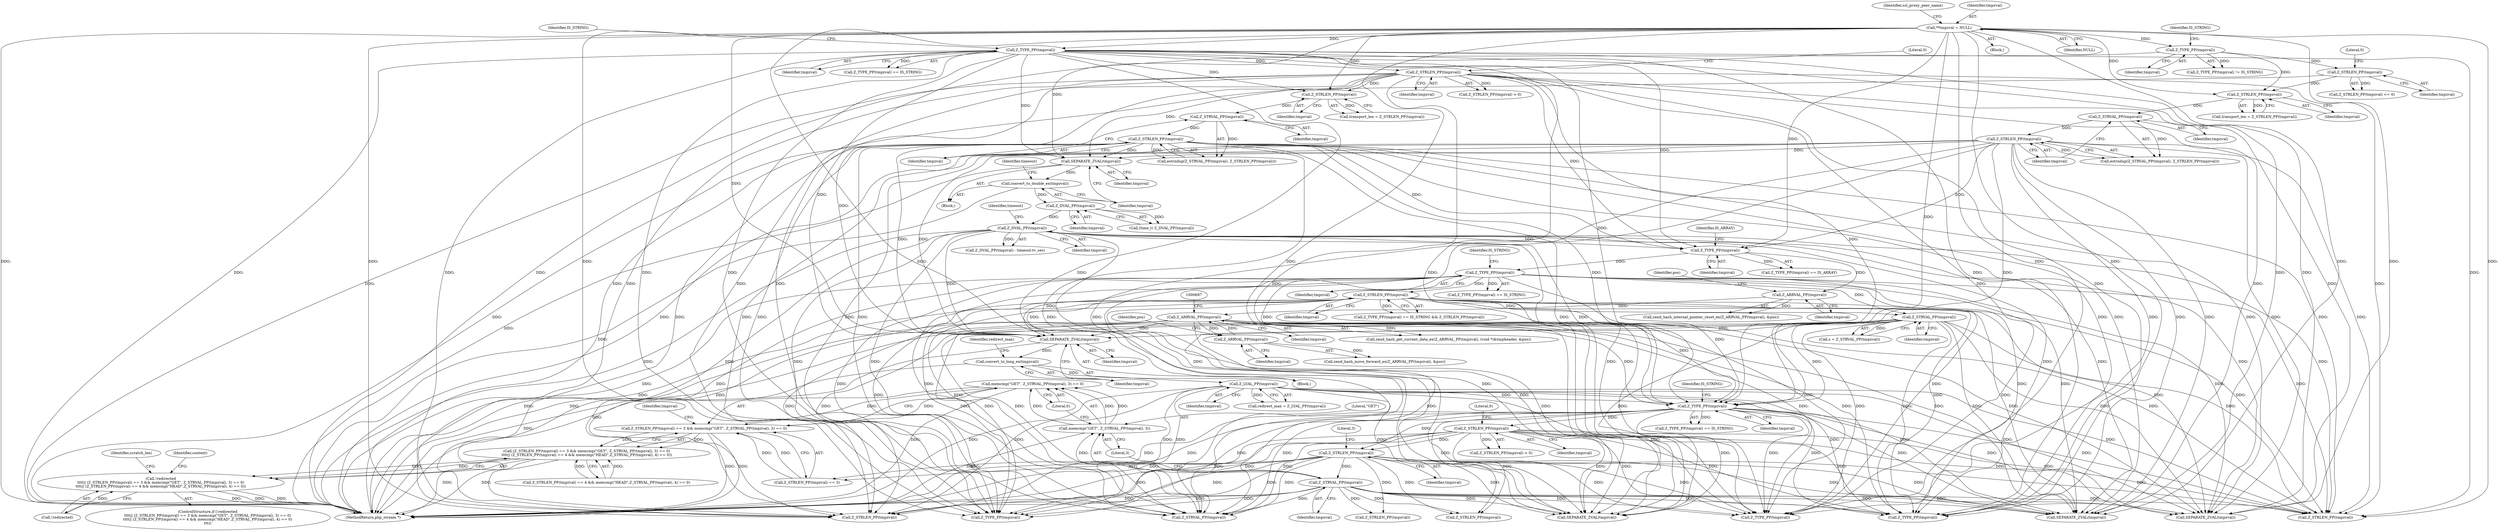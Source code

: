 digraph "0_php-src_523f230c831d7b33353203fa34aee4e92ac12bba@API" {
"1001184" [label="(Call,memcmp(\"GET\", Z_STRVAL_PP(tmpzval), 3) == 0)"];
"1001185" [label="(Call,memcmp(\"GET\", Z_STRVAL_PP(tmpzval), 3))"];
"1001187" [label="(Call,Z_STRVAL_PP(tmpzval))"];
"1001181" [label="(Call,Z_STRLEN_PP(tmpzval))"];
"1001166" [label="(Call,Z_TYPE_PP(tmpzval))"];
"1000459" [label="(Call,Z_TYPE_PP(tmpzval))"];
"1000192" [label="(Call,**tmpzval = NULL)"];
"1000694" [label="(Call,Z_ARRVAL_PP(tmpzval))"];
"1000687" [label="(Call,Z_ARRVAL_PP(tmpzval))"];
"1000676" [label="(Call,Z_TYPE_PP(tmpzval))"];
"1000383" [label="(Call,Z_STRLEN_PP(tmpzval))"];
"1000381" [label="(Call,Z_STRVAL_PP(tmpzval))"];
"1000376" [label="(Call,Z_STRLEN_PP(tmpzval))"];
"1000348" [label="(Call,Z_TYPE_PP(tmpzval))"];
"1000352" [label="(Call,Z_STRLEN_PP(tmpzval))"];
"1000479" [label="(Call,Z_STRLEN_PP(tmpzval))"];
"1000477" [label="(Call,Z_STRVAL_PP(tmpzval))"];
"1000472" [label="(Call,Z_STRLEN_PP(tmpzval))"];
"1000463" [label="(Call,Z_STRLEN_PP(tmpzval))"];
"1000536" [label="(Call,Z_DVAL_PP(tmpzval))"];
"1000526" [label="(Call,Z_DVAL_PP(tmpzval))"];
"1000518" [label="(Call,convert_to_double_ex(tmpzval))"];
"1000516" [label="(Call,SEPARATE_ZVAL(tmpzval))"];
"1000703" [label="(Call,Z_ARRVAL_PP(tmpzval))"];
"1000864" [label="(Call,Z_TYPE_PP(tmpzval))"];
"1001149" [label="(Call,Z_LVAL_PP(tmpzval))"];
"1001145" [label="(Call,convert_to_long_ex(tmpzval))"];
"1001143" [label="(Call,SEPARATE_ZVAL(tmpzval))"];
"1000872" [label="(Call,Z_STRVAL_PP(tmpzval))"];
"1000867" [label="(Call,Z_STRLEN_PP(tmpzval))"];
"1001170" [label="(Call,Z_STRLEN_PP(tmpzval))"];
"1001179" [label="(Call,Z_STRLEN_PP(tmpzval) == 3 && memcmp(\"GET\", Z_STRVAL_PP(tmpzval), 3) == 0)"];
"1001178" [label="(Call,(Z_STRLEN_PP(tmpzval) == 3 && memcmp(\"GET\", Z_STRVAL_PP(tmpzval), 3) == 0)\n\t\t\t\t|| (Z_STRLEN_PP(tmpzval) == 4 && memcmp(\"HEAD\",Z_STRVAL_PP(tmpzval), 4) == 0))"];
"1001175" [label="(Call,!redirected\n\t\t\t\t|| (Z_STRLEN_PP(tmpzval) == 3 && memcmp(\"GET\", Z_STRVAL_PP(tmpzval), 3) == 0)\n\t\t\t\t|| (Z_STRLEN_PP(tmpzval) == 4 && memcmp(\"HEAD\",Z_STRVAL_PP(tmpzval), 4) == 0))"];
"1000349" [label="(Identifier,tmpzval)"];
"1000464" [label="(Identifier,tmpzval)"];
"1000462" [label="(Call,Z_STRLEN_PP(tmpzval) > 0)"];
"1000862" [label="(Call,Z_TYPE_PP(tmpzval) == IS_STRING && Z_STRLEN_PP(tmpzval))"];
"1000866" [label="(Identifier,IS_STRING)"];
"1000522" [label="(Identifier,timeout)"];
"1000381" [label="(Call,Z_STRVAL_PP(tmpzval))"];
"1001144" [label="(Identifier,tmpzval)"];
"1000380" [label="(Call,estrndup(Z_STRVAL_PP(tmpzval), Z_STRLEN_PP(tmpzval)))"];
"1000695" [label="(Identifier,tmpzval)"];
"1000688" [label="(Identifier,tmpzval)"];
"1000479" [label="(Call,Z_STRLEN_PP(tmpzval))"];
"1001231" [label="(Identifier,context)"];
"1001211" [label="(Call,Z_STRLEN_PP(tmpzval))"];
"1000460" [label="(Identifier,tmpzval)"];
"1001171" [label="(Identifier,tmpzval)"];
"1002845" [label="(Call,SEPARATE_ZVAL(tmpzval))"];
"1000461" [label="(Identifier,IS_STRING)"];
"1000678" [label="(Identifier,IS_ARRAY)"];
"1000690" [label="(Identifier,pos)"];
"1000470" [label="(Call,transport_len = Z_STRLEN_PP(tmpzval))"];
"1000867" [label="(Call,Z_STRLEN_PP(tmpzval))"];
"1001175" [label="(Call,!redirected\n\t\t\t\t|| (Z_STRLEN_PP(tmpzval) == 3 && memcmp(\"GET\", Z_STRVAL_PP(tmpzval), 3) == 0)\n\t\t\t\t|| (Z_STRLEN_PP(tmpzval) == 4 && memcmp(\"HEAD\",Z_STRVAL_PP(tmpzval), 4) == 0))"];
"1000537" [label="(Identifier,tmpzval)"];
"1000463" [label="(Call,Z_STRLEN_PP(tmpzval))"];
"1002264" [label="(Call,Z_TYPE_PP(tmpzval))"];
"1000873" [label="(Identifier,tmpzval)"];
"1000675" [label="(Call,Z_TYPE_PP(tmpzval) == IS_ARRAY)"];
"1000352" [label="(Call,Z_STRLEN_PP(tmpzval))"];
"1002337" [label="(Call,Z_STRLEN_PP(tmpzval))"];
"1001170" [label="(Call,Z_STRLEN_PP(tmpzval))"];
"1000473" [label="(Identifier,tmpzval)"];
"1001179" [label="(Call,Z_STRLEN_PP(tmpzval) == 3 && memcmp(\"GET\", Z_STRVAL_PP(tmpzval), 3) == 0)"];
"1001142" [label="(Block,)"];
"1001166" [label="(Call,Z_TYPE_PP(tmpzval))"];
"1000458" [label="(Call,Z_TYPE_PP(tmpzval) == IS_STRING)"];
"1000527" [label="(Identifier,tmpzval)"];
"1002278" [label="(Call,Z_STRLEN_PP(tmpzval))"];
"1000161" [label="(Block,)"];
"1001168" [label="(Identifier,IS_STRING)"];
"1000477" [label="(Call,Z_STRVAL_PP(tmpzval))"];
"1001241" [label="(Call,SEPARATE_ZVAL(tmpzval))"];
"1001186" [label="(Literal,\"GET\")"];
"1001181" [label="(Call,Z_STRLEN_PP(tmpzval))"];
"1000872" [label="(Call,Z_STRVAL_PP(tmpzval))"];
"1001172" [label="(Literal,0)"];
"1001174" [label="(ControlStructure,if (!redirected\n\t\t\t\t|| (Z_STRLEN_PP(tmpzval) == 3 && memcmp(\"GET\", Z_STRVAL_PP(tmpzval), 3) == 0)\n\t\t\t\t|| (Z_STRLEN_PP(tmpzval) == 4 && memcmp(\"HEAD\",Z_STRVAL_PP(tmpzval), 4) == 0)\n\t\t\t))"];
"1000863" [label="(Call,Z_TYPE_PP(tmpzval) == IS_STRING)"];
"1000383" [label="(Call,Z_STRLEN_PP(tmpzval))"];
"1000702" [label="(Call,zend_hash_move_forward_ex(Z_ARRVAL_PP(tmpzval), &pos))"];
"1000192" [label="(Call,**tmpzval = NULL)"];
"1000703" [label="(Call,Z_ARRVAL_PP(tmpzval))"];
"1000351" [label="(Call,Z_STRLEN_PP(tmpzval) <= 0)"];
"1001185" [label="(Call,memcmp(\"GET\", Z_STRVAL_PP(tmpzval), 3))"];
"1001187" [label="(Call,Z_STRVAL_PP(tmpzval))"];
"1002743" [label="(Call,SEPARATE_ZVAL(tmpzval))"];
"1000677" [label="(Identifier,tmpzval)"];
"1000348" [label="(Call,Z_TYPE_PP(tmpzval))"];
"1000870" [label="(Call,s = Z_STRVAL_PP(tmpzval))"];
"1001165" [label="(Call,Z_TYPE_PP(tmpzval) == IS_STRING)"];
"1001191" [label="(Call,Z_STRLEN_PP(tmpzval) == 4 && memcmp(\"HEAD\",Z_STRVAL_PP(tmpzval), 4) == 0)"];
"1001399" [label="(Call,Z_TYPE_PP(tmpzval))"];
"1001147" [label="(Call,redirect_max = Z_LVAL_PP(tmpzval))"];
"1001193" [label="(Call,Z_STRLEN_PP(tmpzval))"];
"1001184" [label="(Call,memcmp(\"GET\", Z_STRVAL_PP(tmpzval), 3) == 0)"];
"1001189" [label="(Literal,3)"];
"1000517" [label="(Identifier,tmpzval)"];
"1001167" [label="(Identifier,tmpzval)"];
"1001194" [label="(Identifier,tmpzval)"];
"1000535" [label="(Call,Z_DVAL_PP(tmpzval) - timeout.tv_sec)"];
"1001150" [label="(Identifier,tmpzval)"];
"1001146" [label="(Identifier,tmpzval)"];
"1000480" [label="(Identifier,tmpzval)"];
"1000536" [label="(Call,Z_DVAL_PP(tmpzval))"];
"1000465" [label="(Literal,0)"];
"1002317" [label="(Call,Z_TYPE_PP(tmpzval))"];
"1000354" [label="(Literal,0)"];
"1000376" [label="(Call,Z_STRLEN_PP(tmpzval))"];
"1001183" [label="(Literal,3)"];
"1001178" [label="(Call,(Z_STRLEN_PP(tmpzval) == 3 && memcmp(\"GET\", Z_STRVAL_PP(tmpzval), 3) == 0)\n\t\t\t\t|| (Z_STRLEN_PP(tmpzval) == 4 && memcmp(\"HEAD\",Z_STRVAL_PP(tmpzval), 4) == 0))"];
"1000539" [label="(Identifier,timeout)"];
"1000706" [label="(Identifier,pos)"];
"1001205" [label="(Identifier,scratch_len)"];
"1000476" [label="(Call,estrndup(Z_STRVAL_PP(tmpzval), Z_STRLEN_PP(tmpzval)))"];
"1000864" [label="(Call,Z_TYPE_PP(tmpzval))"];
"1000347" [label="(Call,Z_TYPE_PP(tmpzval) != IS_STRING)"];
"1001176" [label="(Call,!redirected)"];
"1000704" [label="(Identifier,tmpzval)"];
"1000516" [label="(Call,SEPARATE_ZVAL(tmpzval))"];
"1000524" [label="(Call,(time_t) Z_DVAL_PP(tmpzval))"];
"1001148" [label="(Identifier,redirect_max)"];
"1000686" [label="(Call,zend_hash_internal_pointer_reset_ex(Z_ARRVAL_PP(tmpzval), &pos))"];
"1000865" [label="(Identifier,tmpzval)"];
"1000384" [label="(Identifier,tmpzval)"];
"1000515" [label="(Block,)"];
"1000519" [label="(Identifier,tmpzval)"];
"1000197" [label="(Identifier,ssl_proxy_peer_name)"];
"1000382" [label="(Identifier,tmpzval)"];
"1001180" [label="(Call,Z_STRLEN_PP(tmpzval) == 3)"];
"1000374" [label="(Call,transport_len = Z_STRLEN_PP(tmpzval))"];
"1000526" [label="(Call,Z_DVAL_PP(tmpzval))"];
"1000693" [label="(Call,zend_hash_get_current_data_ex(Z_ARRVAL_PP(tmpzval), (void *)&tmpheader, &pos))"];
"1000194" [label="(Identifier,NULL)"];
"1001190" [label="(Literal,0)"];
"1000478" [label="(Identifier,tmpzval)"];
"1000868" [label="(Identifier,tmpzval)"];
"1000518" [label="(Call,convert_to_double_ex(tmpzval))"];
"1000694" [label="(Call,Z_ARRVAL_PP(tmpzval))"];
"1003233" [label="(MethodReturn,php_stream *)"];
"1001169" [label="(Call,Z_STRLEN_PP(tmpzval) > 0)"];
"1000353" [label="(Identifier,tmpzval)"];
"1001145" [label="(Call,convert_to_long_ex(tmpzval))"];
"1000472" [label="(Call,Z_STRLEN_PP(tmpzval))"];
"1001182" [label="(Identifier,tmpzval)"];
"1000377" [label="(Identifier,tmpzval)"];
"1000676" [label="(Call,Z_TYPE_PP(tmpzval))"];
"1000350" [label="(Identifier,IS_STRING)"];
"1001143" [label="(Call,SEPARATE_ZVAL(tmpzval))"];
"1001188" [label="(Identifier,tmpzval)"];
"1000459" [label="(Call,Z_TYPE_PP(tmpzval))"];
"1001149" [label="(Call,Z_LVAL_PP(tmpzval))"];
"1000193" [label="(Identifier,tmpzval)"];
"1000687" [label="(Call,Z_ARRVAL_PP(tmpzval))"];
"1002365" [label="(Call,Z_STRVAL_PP(tmpzval))"];
"1001184" -> "1001179"  [label="AST: "];
"1001184" -> "1001190"  [label="CFG: "];
"1001185" -> "1001184"  [label="AST: "];
"1001190" -> "1001184"  [label="AST: "];
"1001179" -> "1001184"  [label="CFG: "];
"1001184" -> "1003233"  [label="DDG: "];
"1001184" -> "1001179"  [label="DDG: "];
"1001184" -> "1001179"  [label="DDG: "];
"1001185" -> "1001184"  [label="DDG: "];
"1001185" -> "1001184"  [label="DDG: "];
"1001185" -> "1001184"  [label="DDG: "];
"1001185" -> "1001189"  [label="CFG: "];
"1001186" -> "1001185"  [label="AST: "];
"1001187" -> "1001185"  [label="AST: "];
"1001189" -> "1001185"  [label="AST: "];
"1001190" -> "1001185"  [label="CFG: "];
"1001185" -> "1003233"  [label="DDG: "];
"1001187" -> "1001185"  [label="DDG: "];
"1001187" -> "1001188"  [label="CFG: "];
"1001188" -> "1001187"  [label="AST: "];
"1001189" -> "1001187"  [label="CFG: "];
"1001187" -> "1003233"  [label="DDG: "];
"1001181" -> "1001187"  [label="DDG: "];
"1001187" -> "1001193"  [label="DDG: "];
"1001187" -> "1001211"  [label="DDG: "];
"1001187" -> "1001241"  [label="DDG: "];
"1001187" -> "1001399"  [label="DDG: "];
"1001187" -> "1002264"  [label="DDG: "];
"1001187" -> "1002278"  [label="DDG: "];
"1001187" -> "1002317"  [label="DDG: "];
"1001187" -> "1002337"  [label="DDG: "];
"1001187" -> "1002365"  [label="DDG: "];
"1001187" -> "1002743"  [label="DDG: "];
"1001187" -> "1002845"  [label="DDG: "];
"1001181" -> "1001180"  [label="AST: "];
"1001181" -> "1001182"  [label="CFG: "];
"1001182" -> "1001181"  [label="AST: "];
"1001183" -> "1001181"  [label="CFG: "];
"1001181" -> "1003233"  [label="DDG: "];
"1001181" -> "1001180"  [label="DDG: "];
"1001166" -> "1001181"  [label="DDG: "];
"1001170" -> "1001181"  [label="DDG: "];
"1001181" -> "1001193"  [label="DDG: "];
"1001181" -> "1001211"  [label="DDG: "];
"1001181" -> "1001241"  [label="DDG: "];
"1001181" -> "1001399"  [label="DDG: "];
"1001181" -> "1002264"  [label="DDG: "];
"1001181" -> "1002278"  [label="DDG: "];
"1001181" -> "1002317"  [label="DDG: "];
"1001181" -> "1002337"  [label="DDG: "];
"1001181" -> "1002365"  [label="DDG: "];
"1001181" -> "1002743"  [label="DDG: "];
"1001181" -> "1002845"  [label="DDG: "];
"1001166" -> "1001165"  [label="AST: "];
"1001166" -> "1001167"  [label="CFG: "];
"1001167" -> "1001166"  [label="AST: "];
"1001168" -> "1001166"  [label="CFG: "];
"1001166" -> "1003233"  [label="DDG: "];
"1001166" -> "1001165"  [label="DDG: "];
"1000459" -> "1001166"  [label="DDG: "];
"1000694" -> "1001166"  [label="DDG: "];
"1000864" -> "1001166"  [label="DDG: "];
"1000383" -> "1001166"  [label="DDG: "];
"1001149" -> "1001166"  [label="DDG: "];
"1000872" -> "1001166"  [label="DDG: "];
"1000479" -> "1001166"  [label="DDG: "];
"1000463" -> "1001166"  [label="DDG: "];
"1000536" -> "1001166"  [label="DDG: "];
"1000192" -> "1001166"  [label="DDG: "];
"1000867" -> "1001166"  [label="DDG: "];
"1001166" -> "1001170"  [label="DDG: "];
"1001166" -> "1001211"  [label="DDG: "];
"1001166" -> "1001241"  [label="DDG: "];
"1001166" -> "1001399"  [label="DDG: "];
"1001166" -> "1002264"  [label="DDG: "];
"1001166" -> "1002278"  [label="DDG: "];
"1001166" -> "1002317"  [label="DDG: "];
"1001166" -> "1002337"  [label="DDG: "];
"1001166" -> "1002365"  [label="DDG: "];
"1001166" -> "1002743"  [label="DDG: "];
"1001166" -> "1002845"  [label="DDG: "];
"1000459" -> "1000458"  [label="AST: "];
"1000459" -> "1000460"  [label="CFG: "];
"1000460" -> "1000459"  [label="AST: "];
"1000461" -> "1000459"  [label="CFG: "];
"1000459" -> "1003233"  [label="DDG: "];
"1000459" -> "1000458"  [label="DDG: "];
"1000192" -> "1000459"  [label="DDG: "];
"1000459" -> "1000463"  [label="DDG: "];
"1000459" -> "1000472"  [label="DDG: "];
"1000459" -> "1000516"  [label="DDG: "];
"1000459" -> "1000676"  [label="DDG: "];
"1000459" -> "1001143"  [label="DDG: "];
"1000459" -> "1001241"  [label="DDG: "];
"1000459" -> "1001399"  [label="DDG: "];
"1000459" -> "1002264"  [label="DDG: "];
"1000459" -> "1002278"  [label="DDG: "];
"1000459" -> "1002317"  [label="DDG: "];
"1000459" -> "1002337"  [label="DDG: "];
"1000459" -> "1002365"  [label="DDG: "];
"1000459" -> "1002743"  [label="DDG: "];
"1000459" -> "1002845"  [label="DDG: "];
"1000192" -> "1000161"  [label="AST: "];
"1000192" -> "1000194"  [label="CFG: "];
"1000193" -> "1000192"  [label="AST: "];
"1000194" -> "1000192"  [label="AST: "];
"1000197" -> "1000192"  [label="CFG: "];
"1000192" -> "1003233"  [label="DDG: "];
"1000192" -> "1000348"  [label="DDG: "];
"1000192" -> "1000376"  [label="DDG: "];
"1000192" -> "1000472"  [label="DDG: "];
"1000192" -> "1000516"  [label="DDG: "];
"1000192" -> "1000676"  [label="DDG: "];
"1000192" -> "1001143"  [label="DDG: "];
"1000192" -> "1001241"  [label="DDG: "];
"1000192" -> "1001399"  [label="DDG: "];
"1000192" -> "1002264"  [label="DDG: "];
"1000192" -> "1002278"  [label="DDG: "];
"1000192" -> "1002317"  [label="DDG: "];
"1000192" -> "1002337"  [label="DDG: "];
"1000192" -> "1002365"  [label="DDG: "];
"1000192" -> "1002743"  [label="DDG: "];
"1000192" -> "1002845"  [label="DDG: "];
"1000694" -> "1000693"  [label="AST: "];
"1000694" -> "1000695"  [label="CFG: "];
"1000695" -> "1000694"  [label="AST: "];
"1000697" -> "1000694"  [label="CFG: "];
"1000694" -> "1003233"  [label="DDG: "];
"1000694" -> "1000693"  [label="DDG: "];
"1000687" -> "1000694"  [label="DDG: "];
"1000703" -> "1000694"  [label="DDG: "];
"1000694" -> "1000703"  [label="DDG: "];
"1000694" -> "1001143"  [label="DDG: "];
"1000694" -> "1001241"  [label="DDG: "];
"1000694" -> "1001399"  [label="DDG: "];
"1000694" -> "1002264"  [label="DDG: "];
"1000694" -> "1002278"  [label="DDG: "];
"1000694" -> "1002317"  [label="DDG: "];
"1000694" -> "1002337"  [label="DDG: "];
"1000694" -> "1002365"  [label="DDG: "];
"1000694" -> "1002743"  [label="DDG: "];
"1000694" -> "1002845"  [label="DDG: "];
"1000687" -> "1000686"  [label="AST: "];
"1000687" -> "1000688"  [label="CFG: "];
"1000688" -> "1000687"  [label="AST: "];
"1000690" -> "1000687"  [label="CFG: "];
"1000687" -> "1000686"  [label="DDG: "];
"1000676" -> "1000687"  [label="DDG: "];
"1000676" -> "1000675"  [label="AST: "];
"1000676" -> "1000677"  [label="CFG: "];
"1000677" -> "1000676"  [label="AST: "];
"1000678" -> "1000676"  [label="CFG: "];
"1000676" -> "1000675"  [label="DDG: "];
"1000383" -> "1000676"  [label="DDG: "];
"1000479" -> "1000676"  [label="DDG: "];
"1000463" -> "1000676"  [label="DDG: "];
"1000536" -> "1000676"  [label="DDG: "];
"1000676" -> "1000864"  [label="DDG: "];
"1000383" -> "1000380"  [label="AST: "];
"1000383" -> "1000384"  [label="CFG: "];
"1000384" -> "1000383"  [label="AST: "];
"1000380" -> "1000383"  [label="CFG: "];
"1000383" -> "1003233"  [label="DDG: "];
"1000383" -> "1000380"  [label="DDG: "];
"1000381" -> "1000383"  [label="DDG: "];
"1000383" -> "1000516"  [label="DDG: "];
"1000383" -> "1001143"  [label="DDG: "];
"1000383" -> "1001241"  [label="DDG: "];
"1000383" -> "1001399"  [label="DDG: "];
"1000383" -> "1002264"  [label="DDG: "];
"1000383" -> "1002278"  [label="DDG: "];
"1000383" -> "1002317"  [label="DDG: "];
"1000383" -> "1002337"  [label="DDG: "];
"1000383" -> "1002365"  [label="DDG: "];
"1000383" -> "1002743"  [label="DDG: "];
"1000383" -> "1002845"  [label="DDG: "];
"1000381" -> "1000380"  [label="AST: "];
"1000381" -> "1000382"  [label="CFG: "];
"1000382" -> "1000381"  [label="AST: "];
"1000384" -> "1000381"  [label="CFG: "];
"1000381" -> "1000380"  [label="DDG: "];
"1000376" -> "1000381"  [label="DDG: "];
"1000376" -> "1000374"  [label="AST: "];
"1000376" -> "1000377"  [label="CFG: "];
"1000377" -> "1000376"  [label="AST: "];
"1000374" -> "1000376"  [label="CFG: "];
"1000376" -> "1000374"  [label="DDG: "];
"1000348" -> "1000376"  [label="DDG: "];
"1000352" -> "1000376"  [label="DDG: "];
"1000348" -> "1000347"  [label="AST: "];
"1000348" -> "1000349"  [label="CFG: "];
"1000349" -> "1000348"  [label="AST: "];
"1000350" -> "1000348"  [label="CFG: "];
"1000348" -> "1003233"  [label="DDG: "];
"1000348" -> "1000347"  [label="DDG: "];
"1000348" -> "1000352"  [label="DDG: "];
"1000352" -> "1000351"  [label="AST: "];
"1000352" -> "1000353"  [label="CFG: "];
"1000353" -> "1000352"  [label="AST: "];
"1000354" -> "1000352"  [label="CFG: "];
"1000352" -> "1003233"  [label="DDG: "];
"1000352" -> "1000351"  [label="DDG: "];
"1000479" -> "1000476"  [label="AST: "];
"1000479" -> "1000480"  [label="CFG: "];
"1000480" -> "1000479"  [label="AST: "];
"1000476" -> "1000479"  [label="CFG: "];
"1000479" -> "1003233"  [label="DDG: "];
"1000479" -> "1000476"  [label="DDG: "];
"1000477" -> "1000479"  [label="DDG: "];
"1000479" -> "1000516"  [label="DDG: "];
"1000479" -> "1001143"  [label="DDG: "];
"1000479" -> "1001241"  [label="DDG: "];
"1000479" -> "1001399"  [label="DDG: "];
"1000479" -> "1002264"  [label="DDG: "];
"1000479" -> "1002278"  [label="DDG: "];
"1000479" -> "1002317"  [label="DDG: "];
"1000479" -> "1002337"  [label="DDG: "];
"1000479" -> "1002365"  [label="DDG: "];
"1000479" -> "1002743"  [label="DDG: "];
"1000479" -> "1002845"  [label="DDG: "];
"1000477" -> "1000476"  [label="AST: "];
"1000477" -> "1000478"  [label="CFG: "];
"1000478" -> "1000477"  [label="AST: "];
"1000480" -> "1000477"  [label="CFG: "];
"1000477" -> "1000476"  [label="DDG: "];
"1000472" -> "1000477"  [label="DDG: "];
"1000472" -> "1000470"  [label="AST: "];
"1000472" -> "1000473"  [label="CFG: "];
"1000473" -> "1000472"  [label="AST: "];
"1000470" -> "1000472"  [label="CFG: "];
"1000472" -> "1000470"  [label="DDG: "];
"1000463" -> "1000472"  [label="DDG: "];
"1000463" -> "1000462"  [label="AST: "];
"1000463" -> "1000464"  [label="CFG: "];
"1000464" -> "1000463"  [label="AST: "];
"1000465" -> "1000463"  [label="CFG: "];
"1000463" -> "1003233"  [label="DDG: "];
"1000463" -> "1000462"  [label="DDG: "];
"1000463" -> "1000516"  [label="DDG: "];
"1000463" -> "1001143"  [label="DDG: "];
"1000463" -> "1001241"  [label="DDG: "];
"1000463" -> "1001399"  [label="DDG: "];
"1000463" -> "1002264"  [label="DDG: "];
"1000463" -> "1002278"  [label="DDG: "];
"1000463" -> "1002317"  [label="DDG: "];
"1000463" -> "1002337"  [label="DDG: "];
"1000463" -> "1002365"  [label="DDG: "];
"1000463" -> "1002743"  [label="DDG: "];
"1000463" -> "1002845"  [label="DDG: "];
"1000536" -> "1000535"  [label="AST: "];
"1000536" -> "1000537"  [label="CFG: "];
"1000537" -> "1000536"  [label="AST: "];
"1000539" -> "1000536"  [label="CFG: "];
"1000536" -> "1003233"  [label="DDG: "];
"1000536" -> "1000535"  [label="DDG: "];
"1000526" -> "1000536"  [label="DDG: "];
"1000536" -> "1001143"  [label="DDG: "];
"1000536" -> "1001241"  [label="DDG: "];
"1000536" -> "1001399"  [label="DDG: "];
"1000536" -> "1002264"  [label="DDG: "];
"1000536" -> "1002278"  [label="DDG: "];
"1000536" -> "1002317"  [label="DDG: "];
"1000536" -> "1002337"  [label="DDG: "];
"1000536" -> "1002365"  [label="DDG: "];
"1000536" -> "1002743"  [label="DDG: "];
"1000536" -> "1002845"  [label="DDG: "];
"1000526" -> "1000524"  [label="AST: "];
"1000526" -> "1000527"  [label="CFG: "];
"1000527" -> "1000526"  [label="AST: "];
"1000524" -> "1000526"  [label="CFG: "];
"1000526" -> "1000524"  [label="DDG: "];
"1000518" -> "1000526"  [label="DDG: "];
"1000518" -> "1000515"  [label="AST: "];
"1000518" -> "1000519"  [label="CFG: "];
"1000519" -> "1000518"  [label="AST: "];
"1000522" -> "1000518"  [label="CFG: "];
"1000518" -> "1003233"  [label="DDG: "];
"1000516" -> "1000518"  [label="DDG: "];
"1000516" -> "1000515"  [label="AST: "];
"1000516" -> "1000517"  [label="CFG: "];
"1000517" -> "1000516"  [label="AST: "];
"1000519" -> "1000516"  [label="CFG: "];
"1000516" -> "1003233"  [label="DDG: "];
"1000703" -> "1000702"  [label="AST: "];
"1000703" -> "1000704"  [label="CFG: "];
"1000704" -> "1000703"  [label="AST: "];
"1000706" -> "1000703"  [label="CFG: "];
"1000703" -> "1000702"  [label="DDG: "];
"1000864" -> "1000863"  [label="AST: "];
"1000864" -> "1000865"  [label="CFG: "];
"1000865" -> "1000864"  [label="AST: "];
"1000866" -> "1000864"  [label="CFG: "];
"1000864" -> "1003233"  [label="DDG: "];
"1000864" -> "1000863"  [label="DDG: "];
"1000864" -> "1000867"  [label="DDG: "];
"1000864" -> "1000872"  [label="DDG: "];
"1000864" -> "1001143"  [label="DDG: "];
"1000864" -> "1001241"  [label="DDG: "];
"1000864" -> "1001399"  [label="DDG: "];
"1000864" -> "1002264"  [label="DDG: "];
"1000864" -> "1002278"  [label="DDG: "];
"1000864" -> "1002317"  [label="DDG: "];
"1000864" -> "1002337"  [label="DDG: "];
"1000864" -> "1002365"  [label="DDG: "];
"1000864" -> "1002743"  [label="DDG: "];
"1000864" -> "1002845"  [label="DDG: "];
"1001149" -> "1001147"  [label="AST: "];
"1001149" -> "1001150"  [label="CFG: "];
"1001150" -> "1001149"  [label="AST: "];
"1001147" -> "1001149"  [label="CFG: "];
"1001149" -> "1003233"  [label="DDG: "];
"1001149" -> "1001147"  [label="DDG: "];
"1001145" -> "1001149"  [label="DDG: "];
"1001149" -> "1001241"  [label="DDG: "];
"1001149" -> "1001399"  [label="DDG: "];
"1001149" -> "1002264"  [label="DDG: "];
"1001149" -> "1002278"  [label="DDG: "];
"1001149" -> "1002317"  [label="DDG: "];
"1001149" -> "1002337"  [label="DDG: "];
"1001149" -> "1002365"  [label="DDG: "];
"1001149" -> "1002743"  [label="DDG: "];
"1001149" -> "1002845"  [label="DDG: "];
"1001145" -> "1001142"  [label="AST: "];
"1001145" -> "1001146"  [label="CFG: "];
"1001146" -> "1001145"  [label="AST: "];
"1001148" -> "1001145"  [label="CFG: "];
"1001145" -> "1003233"  [label="DDG: "];
"1001143" -> "1001145"  [label="DDG: "];
"1001143" -> "1001142"  [label="AST: "];
"1001143" -> "1001144"  [label="CFG: "];
"1001144" -> "1001143"  [label="AST: "];
"1001146" -> "1001143"  [label="CFG: "];
"1001143" -> "1003233"  [label="DDG: "];
"1000872" -> "1001143"  [label="DDG: "];
"1000867" -> "1001143"  [label="DDG: "];
"1000872" -> "1000870"  [label="AST: "];
"1000872" -> "1000873"  [label="CFG: "];
"1000873" -> "1000872"  [label="AST: "];
"1000870" -> "1000872"  [label="CFG: "];
"1000872" -> "1003233"  [label="DDG: "];
"1000872" -> "1000870"  [label="DDG: "];
"1000867" -> "1000872"  [label="DDG: "];
"1000872" -> "1001241"  [label="DDG: "];
"1000872" -> "1001399"  [label="DDG: "];
"1000872" -> "1002264"  [label="DDG: "];
"1000872" -> "1002278"  [label="DDG: "];
"1000872" -> "1002317"  [label="DDG: "];
"1000872" -> "1002337"  [label="DDG: "];
"1000872" -> "1002365"  [label="DDG: "];
"1000872" -> "1002743"  [label="DDG: "];
"1000872" -> "1002845"  [label="DDG: "];
"1000867" -> "1000862"  [label="AST: "];
"1000867" -> "1000868"  [label="CFG: "];
"1000868" -> "1000867"  [label="AST: "];
"1000862" -> "1000867"  [label="CFG: "];
"1000867" -> "1003233"  [label="DDG: "];
"1000867" -> "1000862"  [label="DDG: "];
"1000867" -> "1001241"  [label="DDG: "];
"1000867" -> "1001399"  [label="DDG: "];
"1000867" -> "1002264"  [label="DDG: "];
"1000867" -> "1002278"  [label="DDG: "];
"1000867" -> "1002317"  [label="DDG: "];
"1000867" -> "1002337"  [label="DDG: "];
"1000867" -> "1002365"  [label="DDG: "];
"1000867" -> "1002743"  [label="DDG: "];
"1000867" -> "1002845"  [label="DDG: "];
"1001170" -> "1001169"  [label="AST: "];
"1001170" -> "1001171"  [label="CFG: "];
"1001171" -> "1001170"  [label="AST: "];
"1001172" -> "1001170"  [label="CFG: "];
"1001170" -> "1003233"  [label="DDG: "];
"1001170" -> "1001169"  [label="DDG: "];
"1001170" -> "1001211"  [label="DDG: "];
"1001170" -> "1001241"  [label="DDG: "];
"1001170" -> "1001399"  [label="DDG: "];
"1001170" -> "1002264"  [label="DDG: "];
"1001170" -> "1002278"  [label="DDG: "];
"1001170" -> "1002317"  [label="DDG: "];
"1001170" -> "1002337"  [label="DDG: "];
"1001170" -> "1002365"  [label="DDG: "];
"1001170" -> "1002743"  [label="DDG: "];
"1001170" -> "1002845"  [label="DDG: "];
"1001179" -> "1001178"  [label="AST: "];
"1001179" -> "1001180"  [label="CFG: "];
"1001180" -> "1001179"  [label="AST: "];
"1001194" -> "1001179"  [label="CFG: "];
"1001178" -> "1001179"  [label="CFG: "];
"1001179" -> "1003233"  [label="DDG: "];
"1001179" -> "1003233"  [label="DDG: "];
"1001179" -> "1001178"  [label="DDG: "];
"1001179" -> "1001178"  [label="DDG: "];
"1001180" -> "1001179"  [label="DDG: "];
"1001180" -> "1001179"  [label="DDG: "];
"1001178" -> "1001175"  [label="AST: "];
"1001178" -> "1001191"  [label="CFG: "];
"1001191" -> "1001178"  [label="AST: "];
"1001175" -> "1001178"  [label="CFG: "];
"1001178" -> "1003233"  [label="DDG: "];
"1001178" -> "1003233"  [label="DDG: "];
"1001178" -> "1001175"  [label="DDG: "];
"1001178" -> "1001175"  [label="DDG: "];
"1001191" -> "1001178"  [label="DDG: "];
"1001191" -> "1001178"  [label="DDG: "];
"1001175" -> "1001174"  [label="AST: "];
"1001175" -> "1001176"  [label="CFG: "];
"1001176" -> "1001175"  [label="AST: "];
"1001205" -> "1001175"  [label="CFG: "];
"1001231" -> "1001175"  [label="CFG: "];
"1001175" -> "1003233"  [label="DDG: "];
"1001175" -> "1003233"  [label="DDG: "];
"1001175" -> "1003233"  [label="DDG: "];
"1001176" -> "1001175"  [label="DDG: "];
}
